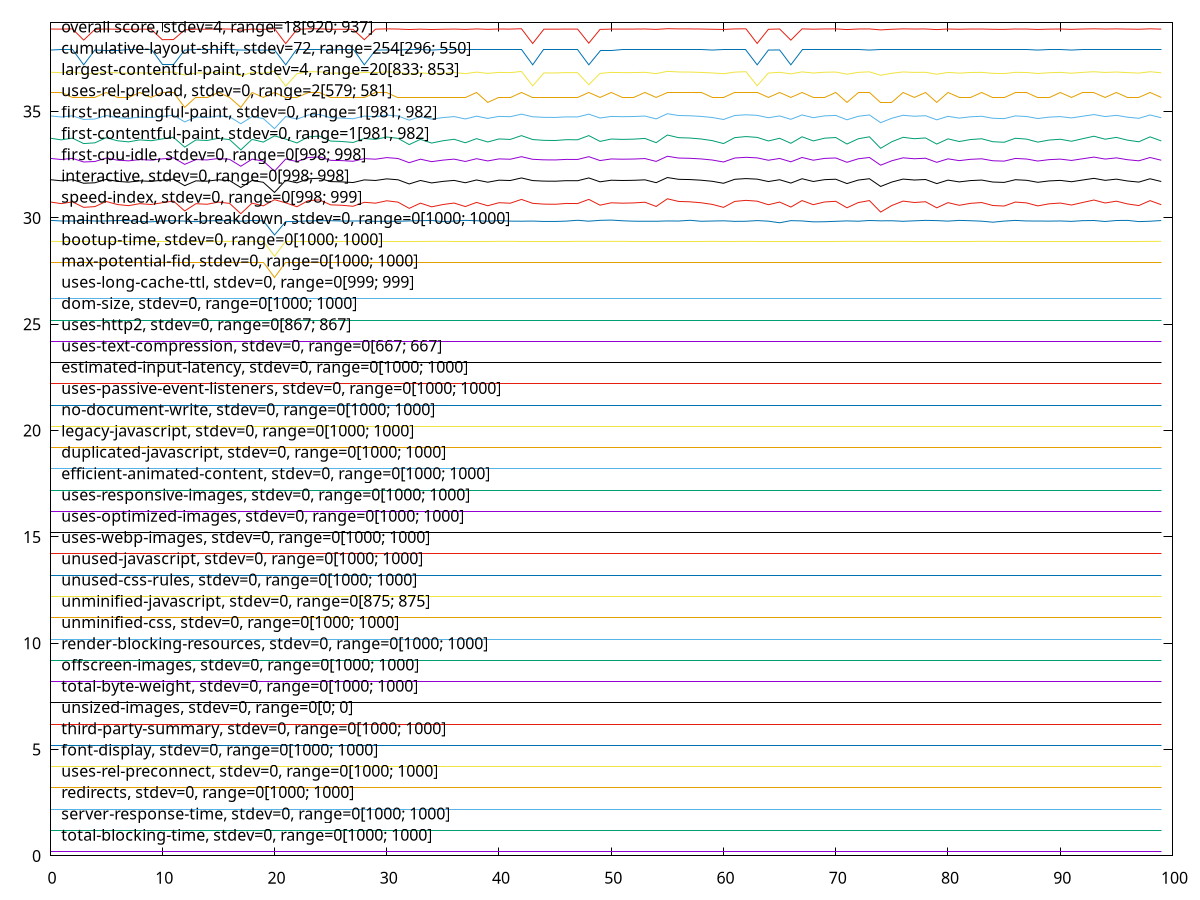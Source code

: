 $_totalBlockingTime <<EOF
0.2
0.2
0.2
0.2
0.2
0.2
0.2
0.2
0.2
0.2
0.2
0.2
0.2
0.2
0.2
0.2
0.2
0.2
0.2
0.2
0.2
0.2
0.2
0.2
0.2
0.2
0.2
0.2
0.2
0.2
0.2
0.2
0.2
0.2
0.2
0.2
0.2
0.2
0.2
0.2
0.2
0.2
0.2
0.2
0.2
0.2
0.2
0.2
0.2
0.2
0.2
0.2
0.2
0.2
0.2
0.2
0.2
0.2
0.2
0.2
0.2
0.2
0.2
0.2
0.2
0.2
0.2
0.2
0.2
0.2
0.2
0.2
0.2
0.2
0.2
0.2
0.2
0.2
0.2
0.2
0.2
0.2
0.2
0.2
0.2
0.2
0.2
0.2
0.2
0.2
0.2
0.2
0.2
0.2
0.2
0.2
0.2
0.2
0.2
0.2
EOF
$_serverResponseTime <<EOF
1.2
1.2
1.2
1.2
1.2
1.2
1.2
1.2
1.2
1.2
1.2
1.2
1.2
1.2
1.2
1.2
1.2
1.2
1.2
1.2
1.2
1.2
1.2
1.2
1.2
1.2
1.2
1.2
1.2
1.2
1.2
1.2
1.2
1.2
1.2
1.2
1.2
1.2
1.2
1.2
1.2
1.2
1.2
1.2
1.2
1.2
1.2
1.2
1.2
1.2
1.2
1.2
1.2
1.2
1.2
1.2
1.2
1.2
1.2
1.2
1.2
1.2
1.2
1.2
1.2
1.2
1.2
1.2
1.2
1.2
1.2
1.2
1.2
1.2
1.2
1.2
1.2
1.2
1.2
1.2
1.2
1.2
1.2
1.2
1.2
1.2
1.2
1.2
1.2
1.2
1.2
1.2
1.2
1.2
1.2
1.2
1.2
1.2
1.2
1.2
EOF
$_redirects <<EOF
2.2
2.2
2.2
2.2
2.2
2.2
2.2
2.2
2.2
2.2
2.2
2.2
2.2
2.2
2.2
2.2
2.2
2.2
2.2
2.2
2.2
2.2
2.2
2.2
2.2
2.2
2.2
2.2
2.2
2.2
2.2
2.2
2.2
2.2
2.2
2.2
2.2
2.2
2.2
2.2
2.2
2.2
2.2
2.2
2.2
2.2
2.2
2.2
2.2
2.2
2.2
2.2
2.2
2.2
2.2
2.2
2.2
2.2
2.2
2.2
2.2
2.2
2.2
2.2
2.2
2.2
2.2
2.2
2.2
2.2
2.2
2.2
2.2
2.2
2.2
2.2
2.2
2.2
2.2
2.2
2.2
2.2
2.2
2.2
2.2
2.2
2.2
2.2
2.2
2.2
2.2
2.2
2.2
2.2
2.2
2.2
2.2
2.2
2.2
2.2
EOF
$_usesRelPreconnect <<EOF
3.2
3.2
3.2
3.2
3.2
3.2
3.2
3.2
3.2
3.2
3.2
3.2
3.2
3.2
3.2
3.2
3.2
3.2
3.2
3.2
3.2
3.2
3.2
3.2
3.2
3.2
3.2
3.2
3.2
3.2
3.2
3.2
3.2
3.2
3.2
3.2
3.2
3.2
3.2
3.2
3.2
3.2
3.2
3.2
3.2
3.2
3.2
3.2
3.2
3.2
3.2
3.2
3.2
3.2
3.2
3.2
3.2
3.2
3.2
3.2
3.2
3.2
3.2
3.2
3.2
3.2
3.2
3.2
3.2
3.2
3.2
3.2
3.2
3.2
3.2
3.2
3.2
3.2
3.2
3.2
3.2
3.2
3.2
3.2
3.2
3.2
3.2
3.2
3.2
3.2
3.2
3.2
3.2
3.2
3.2
3.2
3.2
3.2
3.2
3.2
EOF
$_fontDisplay <<EOF
4.2
4.2
4.2
4.2
4.2
4.2
4.2
4.2
4.2
4.2
4.2
4.2
4.2
4.2
4.2
4.2
4.2
4.2
4.2
4.2
4.2
4.2
4.2
4.2
4.2
4.2
4.2
4.2
4.2
4.2
4.2
4.2
4.2
4.2
4.2
4.2
4.2
4.2
4.2
4.2
4.2
4.2
4.2
4.2
4.2
4.2
4.2
4.2
4.2
4.2
4.2
4.2
4.2
4.2
4.2
4.2
4.2
4.2
4.2
4.2
4.2
4.2
4.2
4.2
4.2
4.2
4.2
4.2
4.2
4.2
4.2
4.2
4.2
4.2
4.2
4.2
4.2
4.2
4.2
4.2
4.2
4.2
4.2
4.2
4.2
4.2
4.2
4.2
4.2
4.2
4.2
4.2
4.2
4.2
4.2
4.2
4.2
4.2
4.2
4.2
EOF
$_thirdPartySummary <<EOF
5.2
5.2
5.2
5.2
5.2
5.2
5.2
5.2
5.2
5.2
5.2
5.2
5.2
5.2
5.2
5.2
5.2
5.2
5.2
5.2
5.2
5.2
5.2
5.2
5.2
5.2
5.2
5.2
5.2
5.2
5.2
5.2
5.2
5.2
5.2
5.2
5.2
5.2
5.2
5.2
5.2
5.2
5.2
5.2
5.2
5.2
5.2
5.2
5.2
5.2
5.2
5.2
5.2
5.2
5.2
5.2
5.2
5.2
5.2
5.2
5.2
5.2
5.2
5.2
5.2
5.2
5.2
5.2
5.2
5.2
5.2
5.2
5.2
5.2
5.2
5.2
5.2
5.2
5.2
5.2
5.2
5.2
5.2
5.2
5.2
5.2
5.2
5.2
5.2
5.2
5.2
5.2
5.2
5.2
5.2
5.2
5.2
5.2
5.2
5.2
EOF
$_unsizedImages <<EOF
6.2
6.2
6.2
6.2
6.2
6.2
6.2
6.2
6.2
6.2
6.2
6.2
6.2
6.2
6.2
6.2
6.2
6.2
6.2
6.2
6.2
6.2
6.2
6.2
6.2
6.2
6.2
6.2
6.2
6.2
6.2
6.2
6.2
6.2
6.2
6.2
6.2
6.2
6.2
6.2
6.2
6.2
6.2
6.2
6.2
6.2
6.2
6.2
6.2
6.2
6.2
6.2
6.2
6.2
6.2
6.2
6.2
6.2
6.2
6.2
6.2
6.2
6.2
6.2
6.2
6.2
6.2
6.2
6.2
6.2
6.2
6.2
6.2
6.2
6.2
6.2
6.2
6.2
6.2
6.2
6.2
6.2
6.2
6.2
6.2
6.2
6.2
6.2
6.2
6.2
6.2
6.2
6.2
6.2
6.2
6.2
6.2
6.2
6.2
6.2
EOF
$_totalByteWeight <<EOF
7.2
7.2
7.2
7.2
7.2
7.2
7.2
7.2
7.2
7.2
7.2
7.2
7.2
7.2
7.2
7.2
7.2
7.2
7.2
7.2
7.2
7.2
7.2
7.2
7.2
7.2
7.2
7.2
7.2
7.2
7.2
7.2
7.2
7.2
7.2
7.2
7.2
7.2
7.2
7.2
7.2
7.2
7.2
7.2
7.2
7.2
7.2
7.2
7.2
7.2
7.2
7.2
7.2
7.2
7.2
7.2
7.2
7.2
7.2
7.2
7.2
7.2
7.2
7.2
7.2
7.2
7.2
7.2
7.2
7.2
7.2
7.2
7.2
7.2
7.2
7.2
7.2
7.2
7.2
7.2
7.2
7.2
7.2
7.2
7.2
7.2
7.2
7.2
7.2
7.2
7.2
7.2
7.2
7.2
7.2
7.2
7.2
7.2
7.2
7.2
EOF
$_offscreenImages <<EOF
8.2
8.2
8.2
8.2
8.2
8.2
8.2
8.2
8.2
8.2
8.2
8.2
8.2
8.2
8.2
8.2
8.2
8.2
8.2
8.2
8.2
8.2
8.2
8.2
8.2
8.2
8.2
8.2
8.2
8.2
8.2
8.2
8.2
8.2
8.2
8.2
8.2
8.2
8.2
8.2
8.2
8.2
8.2
8.2
8.2
8.2
8.2
8.2
8.2
8.2
8.2
8.2
8.2
8.2
8.2
8.2
8.2
8.2
8.2
8.2
8.2
8.2
8.2
8.2
8.2
8.2
8.2
8.2
8.2
8.2
8.2
8.2
8.2
8.2
8.2
8.2
8.2
8.2
8.2
8.2
8.2
8.2
8.2
8.2
8.2
8.2
8.2
8.2
8.2
8.2
8.2
8.2
8.2
8.2
8.2
8.2
8.2
8.2
8.2
8.2
EOF
$_renderBlockingResources <<EOF
9.2
9.2
9.2
9.2
9.2
9.2
9.2
9.2
9.2
9.2
9.2
9.2
9.2
9.2
9.2
9.2
9.2
9.2
9.2
9.2
9.2
9.2
9.2
9.2
9.2
9.2
9.2
9.2
9.2
9.2
9.2
9.2
9.2
9.2
9.2
9.2
9.2
9.2
9.2
9.2
9.2
9.2
9.2
9.2
9.2
9.2
9.2
9.2
9.2
9.2
9.2
9.2
9.2
9.2
9.2
9.2
9.2
9.2
9.2
9.2
9.2
9.2
9.2
9.2
9.2
9.2
9.2
9.2
9.2
9.2
9.2
9.2
9.2
9.2
9.2
9.2
9.2
9.2
9.2
9.2
9.2
9.2
9.2
9.2
9.2
9.2
9.2
9.2
9.2
9.2
9.2
9.2
9.2
9.2
9.2
9.2
9.2
9.2
9.2
9.2
EOF
$_unminifiedCss <<EOF
10.2
10.2
10.2
10.2
10.2
10.2
10.2
10.2
10.2
10.2
10.2
10.2
10.2
10.2
10.2
10.2
10.2
10.2
10.2
10.2
10.2
10.2
10.2
10.2
10.2
10.2
10.2
10.2
10.2
10.2
10.2
10.2
10.2
10.2
10.2
10.2
10.2
10.2
10.2
10.2
10.2
10.2
10.2
10.2
10.2
10.2
10.2
10.2
10.2
10.2
10.2
10.2
10.2
10.2
10.2
10.2
10.2
10.2
10.2
10.2
10.2
10.2
10.2
10.2
10.2
10.2
10.2
10.2
10.2
10.2
10.2
10.2
10.2
10.2
10.2
10.2
10.2
10.2
10.2
10.2
10.2
10.2
10.2
10.2
10.2
10.2
10.2
10.2
10.2
10.2
10.2
10.2
10.2
10.2
10.2
10.2
10.2
10.2
10.2
10.2
EOF
$_unminifiedJavascript <<EOF
11.2
11.2
11.2
11.2
11.2
11.2
11.2
11.2
11.2
11.2
11.2
11.2
11.2
11.2
11.2
11.2
11.2
11.2
11.2
11.2
11.2
11.2
11.2
11.2
11.2
11.2
11.2
11.2
11.2
11.2
11.2
11.2
11.2
11.2
11.2
11.2
11.2
11.2
11.2
11.2
11.2
11.2
11.2
11.2
11.2
11.2
11.2
11.2
11.2
11.2
11.2
11.2
11.2
11.2
11.2
11.2
11.2
11.2
11.2
11.2
11.2
11.2
11.2
11.2
11.2
11.2
11.2
11.2
11.2
11.2
11.2
11.2
11.2
11.2
11.2
11.2
11.2
11.2
11.2
11.2
11.2
11.2
11.2
11.2
11.2
11.2
11.2
11.2
11.2
11.2
11.2
11.2
11.2
11.2
11.2
11.2
11.2
11.2
11.2
11.2
EOF
$_unusedCssRules <<EOF
12.2
12.2
12.2
12.2
12.2
12.2
12.2
12.2
12.2
12.2
12.2
12.2
12.2
12.2
12.2
12.2
12.2
12.2
12.2
12.2
12.2
12.2
12.2
12.2
12.2
12.2
12.2
12.2
12.2
12.2
12.2
12.2
12.2
12.2
12.2
12.2
12.2
12.2
12.2
12.2
12.2
12.2
12.2
12.2
12.2
12.2
12.2
12.2
12.2
12.2
12.2
12.2
12.2
12.2
12.2
12.2
12.2
12.2
12.2
12.2
12.2
12.2
12.2
12.2
12.2
12.2
12.2
12.2
12.2
12.2
12.2
12.2
12.2
12.2
12.2
12.2
12.2
12.2
12.2
12.2
12.2
12.2
12.2
12.2
12.2
12.2
12.2
12.2
12.2
12.2
12.2
12.2
12.2
12.2
12.2
12.2
12.2
12.2
12.2
12.2
EOF
$_unusedJavascript <<EOF
13.2
13.2
13.2
13.2
13.2
13.2
13.2
13.2
13.2
13.2
13.2
13.2
13.2
13.2
13.2
13.2
13.2
13.2
13.2
13.2
13.2
13.2
13.2
13.2
13.2
13.2
13.2
13.2
13.2
13.2
13.2
13.2
13.2
13.2
13.2
13.2
13.2
13.2
13.2
13.2
13.2
13.2
13.2
13.2
13.2
13.2
13.2
13.2
13.2
13.2
13.2
13.2
13.2
13.2
13.2
13.2
13.2
13.2
13.2
13.2
13.2
13.2
13.2
13.2
13.2
13.2
13.2
13.2
13.2
13.2
13.2
13.2
13.2
13.2
13.2
13.2
13.2
13.2
13.2
13.2
13.2
13.2
13.2
13.2
13.2
13.2
13.2
13.2
13.2
13.2
13.2
13.2
13.2
13.2
13.2
13.2
13.2
13.2
13.2
13.2
EOF
$_usesWebpImages <<EOF
14.2
14.2
14.2
14.2
14.2
14.2
14.2
14.2
14.2
14.2
14.2
14.2
14.2
14.2
14.2
14.2
14.2
14.2
14.2
14.2
14.2
14.2
14.2
14.2
14.2
14.2
14.2
14.2
14.2
14.2
14.2
14.2
14.2
14.2
14.2
14.2
14.2
14.2
14.2
14.2
14.2
14.2
14.2
14.2
14.2
14.2
14.2
14.2
14.2
14.2
14.2
14.2
14.2
14.2
14.2
14.2
14.2
14.2
14.2
14.2
14.2
14.2
14.2
14.2
14.2
14.2
14.2
14.2
14.2
14.2
14.2
14.2
14.2
14.2
14.2
14.2
14.2
14.2
14.2
14.2
14.2
14.2
14.2
14.2
14.2
14.2
14.2
14.2
14.2
14.2
14.2
14.2
14.2
14.2
14.2
14.2
14.2
14.2
14.2
14.2
EOF
$_usesOptimizedImages <<EOF
15.2
15.2
15.2
15.2
15.2
15.2
15.2
15.2
15.2
15.2
15.2
15.2
15.2
15.2
15.2
15.2
15.2
15.2
15.2
15.2
15.2
15.2
15.2
15.2
15.2
15.2
15.2
15.2
15.2
15.2
15.2
15.2
15.2
15.2
15.2
15.2
15.2
15.2
15.2
15.2
15.2
15.2
15.2
15.2
15.2
15.2
15.2
15.2
15.2
15.2
15.2
15.2
15.2
15.2
15.2
15.2
15.2
15.2
15.2
15.2
15.2
15.2
15.2
15.2
15.2
15.2
15.2
15.2
15.2
15.2
15.2
15.2
15.2
15.2
15.2
15.2
15.2
15.2
15.2
15.2
15.2
15.2
15.2
15.2
15.2
15.2
15.2
15.2
15.2
15.2
15.2
15.2
15.2
15.2
15.2
15.2
15.2
15.2
15.2
15.2
EOF
$_usesResponsiveImages <<EOF
16.2
16.2
16.2
16.2
16.2
16.2
16.2
16.2
16.2
16.2
16.2
16.2
16.2
16.2
16.2
16.2
16.2
16.2
16.2
16.2
16.2
16.2
16.2
16.2
16.2
16.2
16.2
16.2
16.2
16.2
16.2
16.2
16.2
16.2
16.2
16.2
16.2
16.2
16.2
16.2
16.2
16.2
16.2
16.2
16.2
16.2
16.2
16.2
16.2
16.2
16.2
16.2
16.2
16.2
16.2
16.2
16.2
16.2
16.2
16.2
16.2
16.2
16.2
16.2
16.2
16.2
16.2
16.2
16.2
16.2
16.2
16.2
16.2
16.2
16.2
16.2
16.2
16.2
16.2
16.2
16.2
16.2
16.2
16.2
16.2
16.2
16.2
16.2
16.2
16.2
16.2
16.2
16.2
16.2
16.2
16.2
16.2
16.2
16.2
16.2
EOF
$_efficientAnimatedContent <<EOF
17.2
17.2
17.2
17.2
17.2
17.2
17.2
17.2
17.2
17.2
17.2
17.2
17.2
17.2
17.2
17.2
17.2
17.2
17.2
17.2
17.2
17.2
17.2
17.2
17.2
17.2
17.2
17.2
17.2
17.2
17.2
17.2
17.2
17.2
17.2
17.2
17.2
17.2
17.2
17.2
17.2
17.2
17.2
17.2
17.2
17.2
17.2
17.2
17.2
17.2
17.2
17.2
17.2
17.2
17.2
17.2
17.2
17.2
17.2
17.2
17.2
17.2
17.2
17.2
17.2
17.2
17.2
17.2
17.2
17.2
17.2
17.2
17.2
17.2
17.2
17.2
17.2
17.2
17.2
17.2
17.2
17.2
17.2
17.2
17.2
17.2
17.2
17.2
17.2
17.2
17.2
17.2
17.2
17.2
17.2
17.2
17.2
17.2
17.2
17.2
EOF
$_duplicatedJavascript <<EOF
18.2
18.2
18.2
18.2
18.2
18.2
18.2
18.2
18.2
18.2
18.2
18.2
18.2
18.2
18.2
18.2
18.2
18.2
18.2
18.2
18.2
18.2
18.2
18.2
18.2
18.2
18.2
18.2
18.2
18.2
18.2
18.2
18.2
18.2
18.2
18.2
18.2
18.2
18.2
18.2
18.2
18.2
18.2
18.2
18.2
18.2
18.2
18.2
18.2
18.2
18.2
18.2
18.2
18.2
18.2
18.2
18.2
18.2
18.2
18.2
18.2
18.2
18.2
18.2
18.2
18.2
18.2
18.2
18.2
18.2
18.2
18.2
18.2
18.2
18.2
18.2
18.2
18.2
18.2
18.2
18.2
18.2
18.2
18.2
18.2
18.2
18.2
18.2
18.2
18.2
18.2
18.2
18.2
18.2
18.2
18.2
18.2
18.2
18.2
18.2
EOF
$_legacyJavascript <<EOF
19.2
19.2
19.2
19.2
19.2
19.2
19.2
19.2
19.2
19.2
19.2
19.2
19.2
19.2
19.2
19.2
19.2
19.2
19.2
19.2
19.2
19.2
19.2
19.2
19.2
19.2
19.2
19.2
19.2
19.2
19.2
19.2
19.2
19.2
19.2
19.2
19.2
19.2
19.2
19.2
19.2
19.2
19.2
19.2
19.2
19.2
19.2
19.2
19.2
19.2
19.2
19.2
19.2
19.2
19.2
19.2
19.2
19.2
19.2
19.2
19.2
19.2
19.2
19.2
19.2
19.2
19.2
19.2
19.2
19.2
19.2
19.2
19.2
19.2
19.2
19.2
19.2
19.2
19.2
19.2
19.2
19.2
19.2
19.2
19.2
19.2
19.2
19.2
19.2
19.2
19.2
19.2
19.2
19.2
19.2
19.2
19.2
19.2
19.2
19.2
EOF
$_noDocumentWrite <<EOF
20.2
20.2
20.2
20.2
20.2
20.2
20.2
20.2
20.2
20.2
20.2
20.2
20.2
20.2
20.2
20.2
20.2
20.2
20.2
20.2
20.2
20.2
20.2
20.2
20.2
20.2
20.2
20.2
20.2
20.2
20.2
20.2
20.2
20.2
20.2
20.2
20.2
20.2
20.2
20.2
20.2
20.2
20.2
20.2
20.2
20.2
20.2
20.2
20.2
20.2
20.2
20.2
20.2
20.2
20.2
20.2
20.2
20.2
20.2
20.2
20.2
20.2
20.2
20.2
20.2
20.2
20.2
20.2
20.2
20.2
20.2
20.2
20.2
20.2
20.2
20.2
20.2
20.2
20.2
20.2
20.2
20.2
20.2
20.2
20.2
20.2
20.2
20.2
20.2
20.2
20.2
20.2
20.2
20.2
20.2
20.2
20.2
20.2
20.2
20.2
EOF
$_usesPassiveEventListeners <<EOF
21.2
21.2
21.2
21.2
21.2
21.2
21.2
21.2
21.2
21.2
21.2
21.2
21.2
21.2
21.2
21.2
21.2
21.2
21.2
21.2
21.2
21.2
21.2
21.2
21.2
21.2
21.2
21.2
21.2
21.2
21.2
21.2
21.2
21.2
21.2
21.2
21.2
21.2
21.2
21.2
21.2
21.2
21.2
21.2
21.2
21.2
21.2
21.2
21.2
21.2
21.2
21.2
21.2
21.2
21.2
21.2
21.2
21.2
21.2
21.2
21.2
21.2
21.2
21.2
21.2
21.2
21.2
21.2
21.2
21.2
21.2
21.2
21.2
21.2
21.2
21.2
21.2
21.2
21.2
21.2
21.2
21.2
21.2
21.2
21.2
21.2
21.2
21.2
21.2
21.2
21.2
21.2
21.2
21.2
21.2
21.2
21.2
21.2
21.2
21.2
EOF
$_estimatedInputLatency <<EOF
22.2
22.2
22.2
22.2
22.2
22.2
22.2
22.2
22.2
22.2
22.2
22.2
22.2
22.2
22.2
22.2
22.2
22.2
22.2
22.2
22.2
22.2
22.2
22.2
22.2
22.2
22.2
22.2
22.2
22.2
22.2
22.2
22.2
22.2
22.2
22.2
22.2
22.2
22.2
22.2
22.2
22.2
22.2
22.2
22.2
22.2
22.2
22.2
22.2
22.2
22.2
22.2
22.2
22.2
22.2
22.2
22.2
22.2
22.2
22.2
22.2
22.2
22.2
22.2
22.2
22.2
22.2
22.2
22.2
22.2
22.2
22.2
22.2
22.2
22.2
22.2
22.2
22.2
22.2
22.2
22.2
22.2
22.2
22.2
22.2
22.2
22.2
22.2
22.2
22.2
22.2
22.2
22.2
22.2
22.2
22.2
22.2
22.2
22.2
22.2
EOF
$_usesTextCompression <<EOF
23.2
23.2
23.2
23.2
23.2
23.2
23.2
23.2
23.2
23.2
23.2
23.2
23.2
23.2
23.2
23.2
23.2
23.2
23.2
23.2
23.2
23.2
23.2
23.2
23.2
23.2
23.2
23.2
23.2
23.2
23.2
23.2
23.2
23.2
23.2
23.2
23.2
23.2
23.2
23.2
23.2
23.2
23.2
23.2
23.2
23.2
23.2
23.2
23.2
23.2
23.2
23.2
23.2
23.2
23.2
23.2
23.2
23.2
23.2
23.2
23.2
23.2
23.2
23.2
23.2
23.2
23.2
23.2
23.2
23.2
23.2
23.2
23.2
23.2
23.2
23.2
23.2
23.2
23.2
23.2
23.2
23.2
23.2
23.2
23.2
23.2
23.2
23.2
23.2
23.2
23.2
23.2
23.2
23.2
23.2
23.2
23.2
23.2
23.2
23.2
EOF
$_usesHttp2 <<EOF
24.2
24.2
24.2
24.2
24.2
24.2
24.2
24.2
24.2
24.2
24.2
24.2
24.2
24.2
24.2
24.2
24.2
24.2
24.2
24.2
24.2
24.2
24.2
24.2
24.2
24.2
24.2
24.2
24.2
24.2
24.2
24.2
24.2
24.2
24.2
24.2
24.2
24.2
24.2
24.2
24.2
24.2
24.2
24.2
24.2
24.2
24.2
24.2
24.2
24.2
24.2
24.2
24.2
24.2
24.2
24.2
24.2
24.2
24.2
24.2
24.2
24.2
24.2
24.2
24.2
24.2
24.2
24.2
24.2
24.2
24.2
24.2
24.2
24.2
24.2
24.2
24.2
24.2
24.2
24.2
24.2
24.2
24.2
24.2
24.2
24.2
24.2
24.2
24.2
24.2
24.2
24.2
24.2
24.2
24.2
24.2
24.2
24.2
24.2
24.2
EOF
$_domSize <<EOF
25.2
25.2
25.2
25.2
25.2
25.2
25.2
25.2
25.2
25.2
25.2
25.2
25.2
25.2
25.2
25.2
25.2
25.2
25.2
25.2
25.2
25.2
25.2
25.2
25.2
25.2
25.2
25.2
25.2
25.2
25.2
25.2
25.2
25.2
25.2
25.2
25.2
25.2
25.2
25.2
25.2
25.2
25.2
25.2
25.2
25.2
25.2
25.2
25.2
25.2
25.2
25.2
25.2
25.2
25.2
25.2
25.2
25.2
25.2
25.2
25.2
25.2
25.2
25.2
25.2
25.2
25.2
25.2
25.2
25.2
25.2
25.2
25.2
25.2
25.2
25.2
25.2
25.2
25.2
25.2
25.2
25.2
25.2
25.2
25.2
25.2
25.2
25.2
25.2
25.2
25.2
25.2
25.2
25.2
25.2
25.2
25.2
25.2
25.2
25.2
EOF
$_usesLongCacheTtl <<EOF
26.2
26.2
26.2
26.2
26.2
26.2
26.2
26.2
26.2
26.2
26.2
26.2
26.2
26.2
26.2
26.2
26.2
26.2
26.2
26.2
26.2
26.2
26.2
26.2
26.2
26.2
26.2
26.2
26.2
26.2
26.2
26.2
26.2
26.2
26.2
26.2
26.2
26.2
26.2
26.2
26.2
26.2
26.2
26.2
26.2
26.2
26.2
26.2
26.2
26.2
26.2
26.2
26.2
26.2
26.2
26.2
26.2
26.2
26.2
26.2
26.2
26.2
26.2
26.2
26.2
26.2
26.2
26.2
26.2
26.2
26.2
26.2
26.2
26.2
26.2
26.2
26.2
26.2
26.2
26.2
26.2
26.2
26.2
26.2
26.2
26.2
26.2
26.2
26.2
26.2
26.2
26.2
26.2
26.2
26.2
26.2
26.2
26.2
26.2
26.2
EOF
$_maxPotentialFid <<EOF
27.9
27.9
27.9
27.9
27.9
27.9
27.9
27.9
27.9
27.9
27.9
27.9
27.9
27.9
27.9
27.9
27.9
27.9
27.9
27.9
27.2
27.9
27.9
27.9
27.9
27.9
27.9
27.9
27.9
27.9
27.9
27.9
27.9
27.9
27.9
27.9
27.9
27.9
27.9
27.9
27.9
27.9
27.9
27.9
27.9
27.9
27.9
27.9
27.9
27.9
27.9
27.9
27.9
27.9
27.9
27.9
27.9
27.9
27.9
27.9
27.9
27.9
27.9
27.9
27.9
27.9
27.9
27.9
27.9
27.9
27.9
27.9
27.9
27.9
27.9
27.9
27.9
27.9
27.9
27.9
27.9
27.9
27.9
27.9
27.9
27.9
27.9
27.9
27.9
27.9
27.9
27.9
27.9
27.9
27.9
27.9
27.9
27.9
27.9
27.9
EOF
$_bootupTime <<EOF
28.89991006931677
28.899765100625004
28.899839710094383
28.899847579925844
28.899776189525387
28.899649381523304
28.899869880272412
28.89988761653518
28.899923208617604
28.899738714422146
28.8997779081555
28.89990936990904
28.89986395025129
28.9
28.899865229509878
28.899575405705374
28.899900056428283
28.89965247804643
28.89953115172718
28.899761525874368
28.2
28.89984204743134
28.89980377727486
28.89981419067889
28.899897476988652
28.899931478964604
28.899679462033674
28.89984204743134
28.89967433304363
28.89990078871416
28.89983687659639
28.899830157499874
28.899825258656822
28.899833056754154
28.899931168116723
28.899790264358785
28.89989297866114
28.899886447866706
28.89986049505753
28.899851656815365
28.899804835353226
28.89997012273632
28.899794105123476
28.899796819064594
28.899772142525084
28.899647050164194
28.899800047100285
28.89992960491055
28.899751829811603
28.899955423218238
28.89980745962669
28.899881716403282
28.89969663040128
28.899717863702715
28.89975427474975
28.899792464205333
28.89990936990904
28.89992223124013
28.89988722797533
28.8996563158222
28.899990593862665
28.899925797024
28.89953686056808
28.899955157204186
28.89991214960644
28.899798977066233
28.89981927184618
28.899707719301663
28.899782454305765
28.899671376999837
28.89966840302251
28.899958597453335
28.899794649107267
28.899915568933135
28.899797901054335
28.899924183006156
28.899635225989012
28.89986136184489
28.89996118585973
28.899908317808517
28.899866084341554
28.899830157499874
28.899642351578912
28.899598922543174
28.899746261450037
28.899953540197416
28.89986351984653
28.899768050690955
28.89965092978487
28.89972972374496
28.89989673274709
28.89988722797533
28.899872791482377
28.899841114887693
28.899794105123476
28.89992707628259
28.89985120548815
28.899958334428202
28.89951762984434
28.89987029872148
EOF
$_mainthreadWorkBreakdown <<EOF
29.8862704422263
29.857561924486475
29.85286955285045
29.887645392124586
29.854725260765246
29.856833878296246
29.877670077108608
29.873061618125735
29.837375251321642
29.8159171270739
29.857835505147357
29.868909926572346
29.851462853579743
29.826132467717265
29.868657076559746
29.867607633918464
29.875371203658467
29.845860383030203
29.878803719099036
29.86416002592556
29.2
29.825916465189948
29.836847423974802
29.860005949925768
29.8697311324121
29.871433902461796
29.854676715962587
29.855969927218844
29.860858139220525
29.84173766720772
29.844156246551417
29.84242106626747
29.859701212024607
29.869894768029724
29.882517513482775
29.828307150382177
29.85247598589287
29.885955166796222
29.869905669906476
29.846219575777102
29.877279573904442
29.850717313566147
29.84578330912126
29.853470248780113
29.83443147600985
29.83484332373899
29.850966224525997
29.890501447800148
29.847572154782693
29.887937169091582
29.9
29.867507789189645
29.847279639025267
29.84426003641461
29.84396146302353
29.859454609148482
29.8543851192558
29.889486634950906
29.84426003641461
29.85457957952873
29.8658890127516
29.839483783789955
29.844298940644833
29.875130605087026
29.84868641091863
29.772642181546164
29.873274276929852
29.859454609148482
29.815795644681955
29.821070758150594
29.8423161108146
29.86097448551674
29.846219575777102
29.87949304745186
29.864693448665847
29.867663071453446
29.84235547689173
29.864953741983896
29.88570614991406
29.875067764884253
29.850679942580083
29.884685268753724
29.86966562173336
29.847635674317964
29.80015787130681
29.85195789552503
29.884452859645318
29.85664232196464
29.85559640307733
29.85055530788694
29.857859270786953
29.838694461355164
29.872346649982905
29.87922994163178
29.83295464434665
29.87993700670895
29.884849608434592
29.827965485981903
29.845178291007162
29.878437197567035
EOF
$_speedIndex <<EOF
30.752367034324383
30.672674365307547
30.754233492381935
30.49849911652004
30.53276591265701
30.775219891289435
30.63079375642452
30.57784657222948
30.67174728100085
30.63166822402052
30.71537924040415
30.794096803259574
30.330296562558885
30.669490728716408
30.643920130108903
30.74587029486474
30.683952469065606
30.2
30.696673875482272
30.567566838871475
30.859292331672073
30.708815113266603
30.527209096532054
30.8127582579484
30.8509293266612
30.616215552122743
30.59643857722281
30.55036654580578
30.73546534031823
30.695257789217003
30.80714894352146
30.74407089968207
30.450876092354637
30.695897764624878
30.522537079961452
30.630158375405088
30.700492686279635
30.535849272267626
30.730151944877736
30.57352291704831
30.716630582862894
30.692329961504495
30.870969875365336
30.687569556246533
30.650056720769168
30.64292334103871
30.681404419089073
30.676532176803427
30.872386057336648
30.600216354620798
30.712080461086586
30.694624600398544
30.706392943155738
30.739833143613176
30.54069647325211
30.9
30.775802883953496
30.758793646320786
30.714080203387248
30.63731711862903
30.498265187189194
30.776894251073063
30.82663550327782
30.788176974839107
30.62093950582804
30.747106004759853
30.511766416704603
30.81639764889221
30.623639348845927
30.75126743286658
30.782851573763338
30.477234108023364
30.72240334881888
30.81638412088661
30.275581949448668
30.58605260965879
30.792180178514684
30.726502351143193
30.762389404718217
30.47566358230196
30.720322912014495
30.594474105753243
30.686929294438972
30.723932933111072
30.584655507955425
30.55964760724588
30.747669515447907
30.707515617412465
30.566353458962272
30.66334688682008
30.701289023974155
30.607270272388458
30.726767429597693
30.84295427106669
30.70331034348241
30.78828536402321
30.65820386938589
30.58215553196466
30.813942153475693
30.622046830352943
EOF
$_interactive <<EOF
31.800594895833285
31.74701468375402
31.801850442294104
31.630100899047772
31.653081704050223
31.81596985623913
31.71887887304643
31.6833300223055
31.74639169552533
31.719466194624903
31.775719843202896
31.82867330930141
31.517441264361
31.744875353650034
31.727695675270827
31.79622484459334
31.754594012906107
31.430333787706928
31.763144617899556
31.676430974861248
31.2
31.771306572759876
31.649354381420128
31.841234824750934
31.866938261901304
31.709088634081006
31.695809992253633
31.664889347657383
31.78922668493115
31.762192736103216
31.837458728035603
31.795014540920402
31.598179409308337
31.762622920274886
31.646220755932877
31.718452134106702
31.765711678310783
31.655150030107908
31.78565336647583
31.680428173151224
31.77656120272629
31.760224728889686
31.880438176785646
31.75702507053317
31.7318180467484
31.727026093889563
31.752881527027892
31.749607161093703
31.881392292881824
31.698346205297476
31.77350192278136
31.761767117286386
31.76967816542417
31.79216426557496
31.658401709839175
31.9
31.816362141922237
31.804918136751333
31.774846429861626
31.72326033907263
31.629944050221056
31.81709651194763
31.850577936673872
31.824689152529093
31.71226088471663
31.797056020294182
31.63899734126415
31.84368494902512
31.71407398159768
31.79985521982195
31.821105317838967
31.615844683956542
31.780442787299936
31.84367584143682
31.48084552000521
31.688837997844413
31.82738335103065
31.783199115427895
31.807337193225393
31.61479194455252
31.779043876666677
31.694491191588405
31.756594739972556
31.781471322049928
31.687900208254746
31.67111675000262
31.797435058964655
31.770432924836065
31.67561669771442
31.740747081465305
31.766247004051365
31.703082184977372
31.783377369478607
31.861567005412972
31.767605829588
31.824762097756363
31.737291550323977
31.68622216782956
31.842031838581914
31.713004508017075
EOF
$_firstCpuIdle <<EOF
32.80083300879063
32.747347960571894
32.80208604733239
32.63056173439979
32.65352610487644
32.816176380083824
32.719252861360864
32.68374635914974
32.74672594271888
32.71983939813039
32.77600501728575
32.82885228908831
32.51792189482943
32.74521194966493
32.72805759068604
32.79647158723045
32.75491523376928
32.43076093545931
32.76345168237114
32.676854356891894
32.2
32.77159957452528
32.64980173423378
32.841385282197116
32.86702636565557
32.70947529671754
32.69621261625859
32.66532366418945
32.78948692556403
32.76250140565486
32.83761789404679
32.79526364628613
32.59865608793247
32.76293086534738
32.64667050468698
32.71882669091302
32.76601437774732
32.65559274497216
32.785920346707606
32.680847519744525
32.77684486668088
32.76053669377469
32.88049138053869
32.757342326469335
32.73217410305061
32.7273889480834
32.75320551228736
32.74993636627426
32.8814429739478
32.698745889938
32.773791050362995
32.762076502162216
32.76997401576485
32.792418888418155
32.658841705042576
32.900000000000006
32.81656783475711
32.80514756052622
32.7751331655634
32.72362840588611
32.630404983266544
32.81730064575767
32.85070634942089
32.8248769116053
32.712643524863516
32.79730113347214
32.63945231436144
32.8438296940314
32.714454286418864
32.80009480429686
32.82130086420377
32.61631359768393
32.78071941035081
32.84382060776712
32.481310959148466
32.6892484364287
32.82756518738661
32.78347066486316
32.80756168903421
32.615261390623026
32.77932305125218
32.69489532365067
32.756912701223605
32.78174605903491
32.68831166824365
32.67154529908549
32.79767942721055
32.77072745753443
32.6760408861322
32.741089978426366
32.766548786524204
32.703476242736976
32.78364858868744
32.861668582806494
32.76790527414248
32.82494969724969
32.737639616005964
32.68663543789546
32.84218044314308
32.7133861935462
EOF
$_firstContentfulPaint <<EOF
33.75161107045504
33.67168041182512
33.75348452589647
33.49739565984932
33.531639738431004
33.77455410049105
33.629722186497794
33.57672345100611
33.67075125628771
33.630597941612
33.71449806310708
33.7935128919334
33.329616164681056
33.66848972944009
33.64286937957571
33.74509048369718
33.68298499433857
33.2
33.69573911336279
33.566439721027464
33.85904281278998
33.70791438778947
33.52608513913459
33.81226187842328
33.85063242932629
33.61512460755594
33.595327644988096
33.54923710344528
33.734648983078976
33.694319236399075
33.80662556441732
33.74328462338754
33.449839998586384
33.69496092031383
33.52141542617344
33.62908587887837
33.69956833317358
33.53472211320796
33.72931770668801
33.5723978770061
33.7157532234605
33.69138368985674
33.87078872508947
33.68661107570088
33.64901680113415
33.64187089726029
33.680430754825785
33.675547014068535
33.87221337380348
33.59910868077624
33.71118935930899
33.693684364710826
33.70548520765113
33.73903188086195
33.53956811997629
33.900000000000006
33.775139521730424
33.75806205062177
33.7131950936293
33.636255495342134
33.49716195976685
33.77623545231874
33.826208466938425
33.78756666523534
33.61985440780147
33.7463306685574
33.510651603266446
33.815919103983475
33.62255777806593
33.75050737713516
33.78221807944286
33.476155594380636
33.721543981274934
33.81590550922316
33.27514998757777
33.584934080323755
33.791587648257334
33.72565613712197
33.76167178113262
33.47458723969378
33.719456988622646
33.593361583519254
33.68596920406593
33.72307843719233
33.58353610891145
33.5585187410982
33.74689622942329
33.70661111742856
33.5652259981465
33.66233282380976
33.700366875755705
33.60616938993345
33.72592207701767
33.84261342400108
33.702393845013134
33.78767553183683
33.65717941077188
33.581034666720775
33.8134515481796
33.62096316265524
EOF
$_firstMeaningfulPaint <<EOF
34.800341318422845
34.7466595236887
34.80159953963826
34.629609089709746
34.65260756900157
34.815749961990704
34.71848018827425
34.682885995900506
34.74603549859382
34.71906834940146
34.77541605349234
34.82848277275519
34.51692761585974
34.744516646852816
34.727309903082514
34.79596206262937
34.75425173284153
34.42987680874891
34.76281745732334
34.67597939596404
34.2
34.770994427134525
34.64887707479106
34.84107467755711
34.86684451447223
34.70867638770756
34.695380657394026
34.664426039570316
34.78894950321211
34.76186386148139
34.837289303375144
34.79474923861262
34.59767049080262
34.762294819323934
34.64574087427746
34.71805284117617
34.765389178805414
34.6546777059541
34.785368993683015
34.679980920682105
34.776259024907894
34.75989233504061
34.880381574597926
34.75668702561552
34.731438539426826
34.72663931780747
34.75253629394015
34.74925635138295
34.881338375169136
34.69792001826682
34.7731939129374
34.76143747876122
34.76936297867915
34.79189307734448
34.65793230619232
34.900000000000006
34.816143133563955
34.804673826112385
34.77454097325093
34.722867988279006
34.62945213566894
34.81687916554334
34.8504412699854
34.82448925979634
34.71185294311528
34.7967949764354
34.63851184174161
34.843530886916376
34.713668538909374
34.79960007295755
34.82089712519428
34.615344164909004
34.780148124255724
34.84352175661336
34.480347883009685
34.68840029198192
34.82718977032529
34.78290986686962
34.807098137579985
34.614290850751296
34.778746490475996
34.694060241548414
34.75625594169923
34.781178671845325
34.68746140800816
34.67065962973235
34.79717480969129
34.770119144818615
34.67516425414391
34.74038164096258
34.76592548364407
34.70266202272609
34.78308847331598
34.86145891393774
34.76728680543817
34.82456237510222
34.736920585272294
34.685781428029
34.84187366518908
34.712597587929814
EOF
$_usesRelPreload <<EOF
35.900000000000006
35.900000000000006
35.66666666666667
35.66666666666667
35.66666666666667
35.900000000000006
35.66666666666667
35.66666666666667
35.900000000000006
35.66666666666667
35.900000000000006
35.900000000000006
35.2
35.66666666666667
35.66666666666667
35.900000000000006
35.66666666666667
35.2
35.900000000000006
35.66666666666667
35.900000000000006
35.66666666666667
35.66666666666667
35.900000000000006
35.900000000000006
35.66666666666667
35.66666666666667
35.66666666666667
35.66666666666667
35.900000000000006
35.900000000000006
35.66666666666667
35.66666666666667
35.66666666666667
35.66666666666667
35.66666666666667
35.66666666666667
35.66666666666667
35.900000000000006
35.43333333333334
35.66666666666667
35.66666666666667
35.900000000000006
35.66666666666667
35.66666666666667
35.66666666666667
35.66666666666667
35.66666666666667
35.900000000000006
35.66666666666667
35.900000000000006
35.66666666666667
35.66666666666667
35.900000000000006
35.66666666666667
35.900000000000006
35.900000000000006
35.900000000000006
35.900000000000006
35.66666666666667
35.66666666666667
35.900000000000006
35.900000000000006
35.900000000000006
35.66666666666667
35.900000000000006
35.66666666666667
35.900000000000006
35.66666666666667
35.66666666666667
35.900000000000006
35.43333333333334
35.900000000000006
35.900000000000006
35.43333333333334
35.43333333333334
35.900000000000006
35.66666666666667
35.900000000000006
35.43333333333334
35.900000000000006
35.66666666666667
35.66666666666667
35.900000000000006
35.66666666666667
35.66666666666667
35.900000000000006
35.900000000000006
35.66666666666667
35.66666666666667
35.900000000000006
35.66666666666667
35.900000000000006
35.900000000000006
35.66666666666667
35.900000000000006
35.66666666666667
35.66666666666667
35.900000000000006
35.66666666666667
EOF
$_largestContentfulPaint <<EOF
36.85263524510986
36.83043490152251
36.864465738510596
36.783458038006344
36.78491772366331
36.856055026714536
36.82282708113581
36.80306279936781
36.82276611473331
36.80793892643363
36.84542115795787
36.86390191391597
36.72162419787761
36.81740962809408
36.812788692317426
36.85525975917844
36.84123948226674
36.68550972941411
36.8427433649892
36.80261416268656
36.900000000000006
36.2
36.78173228584816
36.87443034496534
36.875035758810405
36.80880161019429
36.81479394395801
36.79532048285026
36.84286103811403
36.83264272661022
36.867719361379415
36.854347690150156
36.76409303895465
36.82684449633671
36.78065397521221
36.80825959150716
36.83930923761066
36.78567766990213
36.85723283361923
36.79715591985739
36.84418782436586
36.8315185570825
36.88939558630378
36.20949056626231
36.81909374546994
36.81798620644767
36.8331471067944
36.83072897658986
36.263483009185876
36.79717954330123
36.8441553665101
36.83339969506631
36.83473889307415
36.84961841199129
36.7862720584971
36.89446465347234
36.8643539478175
36.85898190223435
36.84332360406878
36.81873108230894
36.78175267658799
36.85717204119061
36.876858289548
36.21717506690267
36.81371123056556
36.848740792875894
36.77331699006073
36.86778171989997
36.8145946538554
36.85188840627541
36.860048400659814
36.76073879583378
36.846628404060496
36.8702223545863
36.70798596104914
36.804913352737245
36.864937192100555
36.84441340404292
36.8491844771014
36.757583864231236
36.8442430025196
36.80820669049121
36.839568190842364
36.845847115489434
36.80109388613966
36.78627450448107
36.84750212144393
36.83963718998018
36.79257047695153
36.8278009044685
36.84581303944246
36.80543679743444
36.84552176643181
36.87516039901721
36.84199915725915
36.86248332376513
36.83315685306375
36.810277796800264
36.87541129417889
36.82646418728495
EOF
$_cumulativeLayoutShift <<EOF
37.89451796436885
37.900000000000006
37.900000000000006
37.2
37.900000000000006
37.89451796436885
37.89451796436885
37.900000000000006
37.900000000000006
37.900000000000006
37.2
37.2
37.89451796436885
37.900000000000006
37.900000000000006
37.900000000000006
37.900000000000006
37.89451796436885
37.900000000000006
37.89451796436885
37.900000000000006
37.2
37.900000000000006
37.900000000000006
37.900000000000006
37.89451796436885
37.900000000000006
37.900000000000006
37.2
37.89451796436885
37.900000000000006
37.89451796436885
37.900000000000006
37.900000000000006
37.89451796436885
37.900000000000006
37.900000000000006
37.900000000000006
37.900000000000006
37.900000000000006
37.900000000000006
37.900000000000006
37.900000000000006
37.2
37.900000000000006
37.900000000000006
37.900000000000006
37.900000000000006
37.2
37.89451796436885
37.89451796436885
37.900000000000006
37.900000000000006
37.900000000000006
37.900000000000006
37.900000000000006
37.900000000000006
37.900000000000006
37.900000000000006
37.89451796436885
37.900000000000006
37.900000000000006
37.900000000000006
37.2
37.89451796436885
37.900000000000006
37.2
37.900000000000006
37.900000000000006
37.900000000000006
37.900000000000006
37.900000000000006
37.900000000000006
37.89451796436885
37.900000000000006
37.900000000000006
37.900000000000006
37.900000000000006
37.900000000000006
37.900000000000006
37.900000000000006
37.900000000000006
37.900000000000006
37.900000000000006
37.900000000000006
37.900000000000006
37.900000000000006
37.900000000000006
37.89451796436885
37.900000000000006
37.900000000000006
37.89451796436885
37.900000000000006
37.900000000000006
37.900000000000006
37.900000000000006
37.900000000000006
37.900000000000006
37.900000000000006
37.900000000000006
EOF
$_overallScore <<EOF
38.88259831258153
38.87971570161383
38.88988253745485
38.36330412387622
38.86590809674861
38.88372041837278
38.87335022363613
38.87133911193163
38.87754406055686
38.873083567035586
38.3822811804963
38.388038333336944
38.84272671062564
38.87601621161132
38.87453665139636
38.88722593886494
38.882843538081254
38.83164449034972
38.8833551880643
38.86721117729439
38.900000000000006
38.2
38.864970766848764
38.893097042648975
38.89352971586822
38.86929047948519
38.87477839947098
38.86896545170707
38.38169580937163
38.87656248531125
38.891163731597864
38.883025019055076
38.85946981502006
38.87886079341251
38.86070335466179
38.87316378906032
38.88241168109402
38.866143708412054
38.8876754302433
38.869641768001905
38.883899591892146
38.880156117765125
38.89772173008503
38.20253432877619
38.87635884826286
38.87599736875056
38.880541207262894
38.87982511825427
38.219045400445786
38.86589965964331
38.879928213990006
38.88070295977864
38.88116160438313
38.88559175564849
38.86634461197735
38.89935222643883
38.88999870745188
38.88836539201052
38.88363812324921
38.87223829225384
38.864779097947675
38.88797835480977
38.89387771375234
38.20539284451971
38.87070900069001
38.885393753714084
38.36053125891364
38.89124473451
38.874907960421176
38.886310985393486
38.888831315295576
38.858702382065864
38.88462820510394
38.88800268659642
38.842435049294366
38.87191765675565
38.89027559546863
38.88403085071318
38.88562369127448
38.85780087308701
38.883940441888164
38.87290505443053
38.882392007138115
38.88441807563064
38.87082968000702
38.8664746469964
38.88504787027907
38.88255233275664
38.86436703401455
38.87890820172024
38.88425349418627
38.86827930196248
38.88434561401645
38.893510210906
38.88319046534848
38.8895560519498
38.8803853016167
38.8734057079251
38.893382131383746
38.87824847044994
EOF
set key outside below
set terminal pngcairo
set output "report_00004_2020-11-02T20-21-41.718Z/./exp-pages+cached+noexternal+nofonts+nosvg+noimg+nocss//jitter_comparison.png"
unset label
set label "total-blocking-time, stdev=0, range=0[1000; 1000]" at 1,1 left front
set label "server-response-time, stdev=0, range=0[1000; 1000]" at 1,2 left front
set label "redirects, stdev=0, range=0[1000; 1000]" at 1,3 left front
set label "uses-rel-preconnect, stdev=0, range=0[1000; 1000]" at 1,4 left front
set label "font-display, stdev=0, range=0[1000; 1000]" at 1,5 left front
set label "third-party-summary, stdev=0, range=0[1000; 1000]" at 1,6 left front
set label "unsized-images, stdev=0, range=0[0; 0]" at 1,7 left front
set label "total-byte-weight, stdev=0, range=0[1000; 1000]" at 1,8 left front
set label "offscreen-images, stdev=0, range=0[1000; 1000]" at 1,9 left front
set label "render-blocking-resources, stdev=0, range=0[1000; 1000]" at 1,10 left front
set label "unminified-css, stdev=0, range=0[1000; 1000]" at 1,11 left front
set label "unminified-javascript, stdev=0, range=0[875; 875]" at 1,12 left front
set label "unused-css-rules, stdev=0, range=0[1000; 1000]" at 1,13 left front
set label "unused-javascript, stdev=0, range=0[1000; 1000]" at 1,14 left front
set label "uses-webp-images, stdev=0, range=0[1000; 1000]" at 1,15 left front
set label "uses-optimized-images, stdev=0, range=0[1000; 1000]" at 1,16 left front
set label "uses-responsive-images, stdev=0, range=0[1000; 1000]" at 1,17 left front
set label "efficient-animated-content, stdev=0, range=0[1000; 1000]" at 1,18 left front
set label "duplicated-javascript, stdev=0, range=0[1000; 1000]" at 1,19 left front
set label "legacy-javascript, stdev=0, range=0[1000; 1000]" at 1,20 left front
set label "no-document-write, stdev=0, range=0[1000; 1000]" at 1,21 left front
set label "uses-passive-event-listeners, stdev=0, range=0[1000; 1000]" at 1,22 left front
set label "estimated-input-latency, stdev=0, range=0[1000; 1000]" at 1,23 left front
set label "uses-text-compression, stdev=0, range=0[667; 667]" at 1,24 left front
set label "uses-http2, stdev=0, range=0[867; 867]" at 1,25 left front
set label "dom-size, stdev=0, range=0[1000; 1000]" at 1,26 left front
set label "uses-long-cache-ttl, stdev=0, range=0[999; 999]" at 1,27 left front
set label "max-potential-fid, stdev=0, range=0[1000; 1000]" at 1,28 left front
set label "bootup-time, stdev=0, range=0[1000; 1000]" at 1,29 left front
set label "mainthread-work-breakdown, stdev=0, range=0[1000; 1000]" at 1,30 left front
set label "speed-index, stdev=0, range=0[998; 999]" at 1,31 left front
set label "interactive, stdev=0, range=0[998; 998]" at 1,32 left front
set label "first-cpu-idle, stdev=0, range=0[998; 998]" at 1,33 left front
set label "first-contentful-paint, stdev=0, range=1[981; 982]" at 1,34 left front
set label "first-meaningful-paint, stdev=0, range=1[981; 982]" at 1,35 left front
set label "uses-rel-preload, stdev=0, range=2[579; 581]" at 1,36 left front
set label "largest-contentful-paint, stdev=4, range=20[833; 853]" at 1,37 left front
set label "cumulative-layout-shift, stdev=72, range=254[296; 550]" at 1,38 left front
set label "overall score, stdev=4, range=18[920; 937]" at 1,39 left front
set yrange [0:39+0.2]
set terminal pngcairo size 640, 4680
unset key
plot $_totalBlockingTime title "total-blocking-time" with line ,$_serverResponseTime title "server-response-time" with line ,$_redirects title "redirects" with line ,$_usesRelPreconnect title "uses-rel-preconnect" with line ,$_fontDisplay title "font-display" with line ,$_thirdPartySummary title "third-party-summary" with line ,$_unsizedImages title "unsized-images" with line ,$_totalByteWeight title "total-byte-weight" with line ,$_offscreenImages title "offscreen-images" with line ,$_renderBlockingResources title "render-blocking-resources" with line ,$_unminifiedCss title "unminified-css" with line ,$_unminifiedJavascript title "unminified-javascript" with line ,$_unusedCssRules title "unused-css-rules" with line ,$_unusedJavascript title "unused-javascript" with line ,$_usesWebpImages title "uses-webp-images" with line ,$_usesOptimizedImages title "uses-optimized-images" with line ,$_usesResponsiveImages title "uses-responsive-images" with line ,$_efficientAnimatedContent title "efficient-animated-content" with line ,$_duplicatedJavascript title "duplicated-javascript" with line ,$_legacyJavascript title "legacy-javascript" with line ,$_noDocumentWrite title "no-document-write" with line ,$_usesPassiveEventListeners title "uses-passive-event-listeners" with line ,$_estimatedInputLatency title "estimated-input-latency" with line ,$_usesTextCompression title "uses-text-compression" with line ,$_usesHttp2 title "uses-http2" with line ,$_domSize title "dom-size" with line ,$_usesLongCacheTtl title "uses-long-cache-ttl" with line ,$_maxPotentialFid title "max-potential-fid" with line ,$_bootupTime title "bootup-time" with line ,$_mainthreadWorkBreakdown title "mainthread-work-breakdown" with line ,$_speedIndex title "speed-index" with line ,$_interactive title "interactive" with line ,$_firstCpuIdle title "first-cpu-idle" with line ,$_firstContentfulPaint title "first-contentful-paint" with line ,$_firstMeaningfulPaint title "first-meaningful-paint" with line ,$_usesRelPreload title "uses-rel-preload" with line ,$_largestContentfulPaint title "largest-contentful-paint" with line ,$_cumulativeLayoutShift title "cumulative-layout-shift" with line ,$_overallScore title "overall score" with line ,